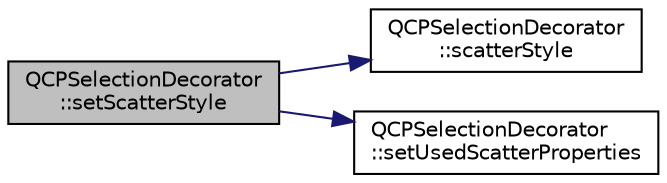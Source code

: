 digraph "QCPSelectionDecorator::setScatterStyle"
{
 // LATEX_PDF_SIZE
  edge [fontname="Helvetica",fontsize="10",labelfontname="Helvetica",labelfontsize="10"];
  node [fontname="Helvetica",fontsize="10",shape=record];
  rankdir="LR";
  Node1 [label="QCPSelectionDecorator\l::setScatterStyle",height=0.2,width=0.4,color="black", fillcolor="grey75", style="filled", fontcolor="black",tooltip=" "];
  Node1 -> Node2 [color="midnightblue",fontsize="10",style="solid",fontname="Helvetica"];
  Node2 [label="QCPSelectionDecorator\l::scatterStyle",height=0.2,width=0.4,color="black", fillcolor="white", style="filled",URL="$classQCPSelectionDecorator.html#aa6558f6f270a188bb633386aba0d1ae4",tooltip=" "];
  Node1 -> Node3 [color="midnightblue",fontsize="10",style="solid",fontname="Helvetica"];
  Node3 [label="QCPSelectionDecorator\l::setUsedScatterProperties",height=0.2,width=0.4,color="black", fillcolor="white", style="filled",URL="$classQCPSelectionDecorator.html#a808c1607cd4e83869c04986e332455c0",tooltip=" "];
}
